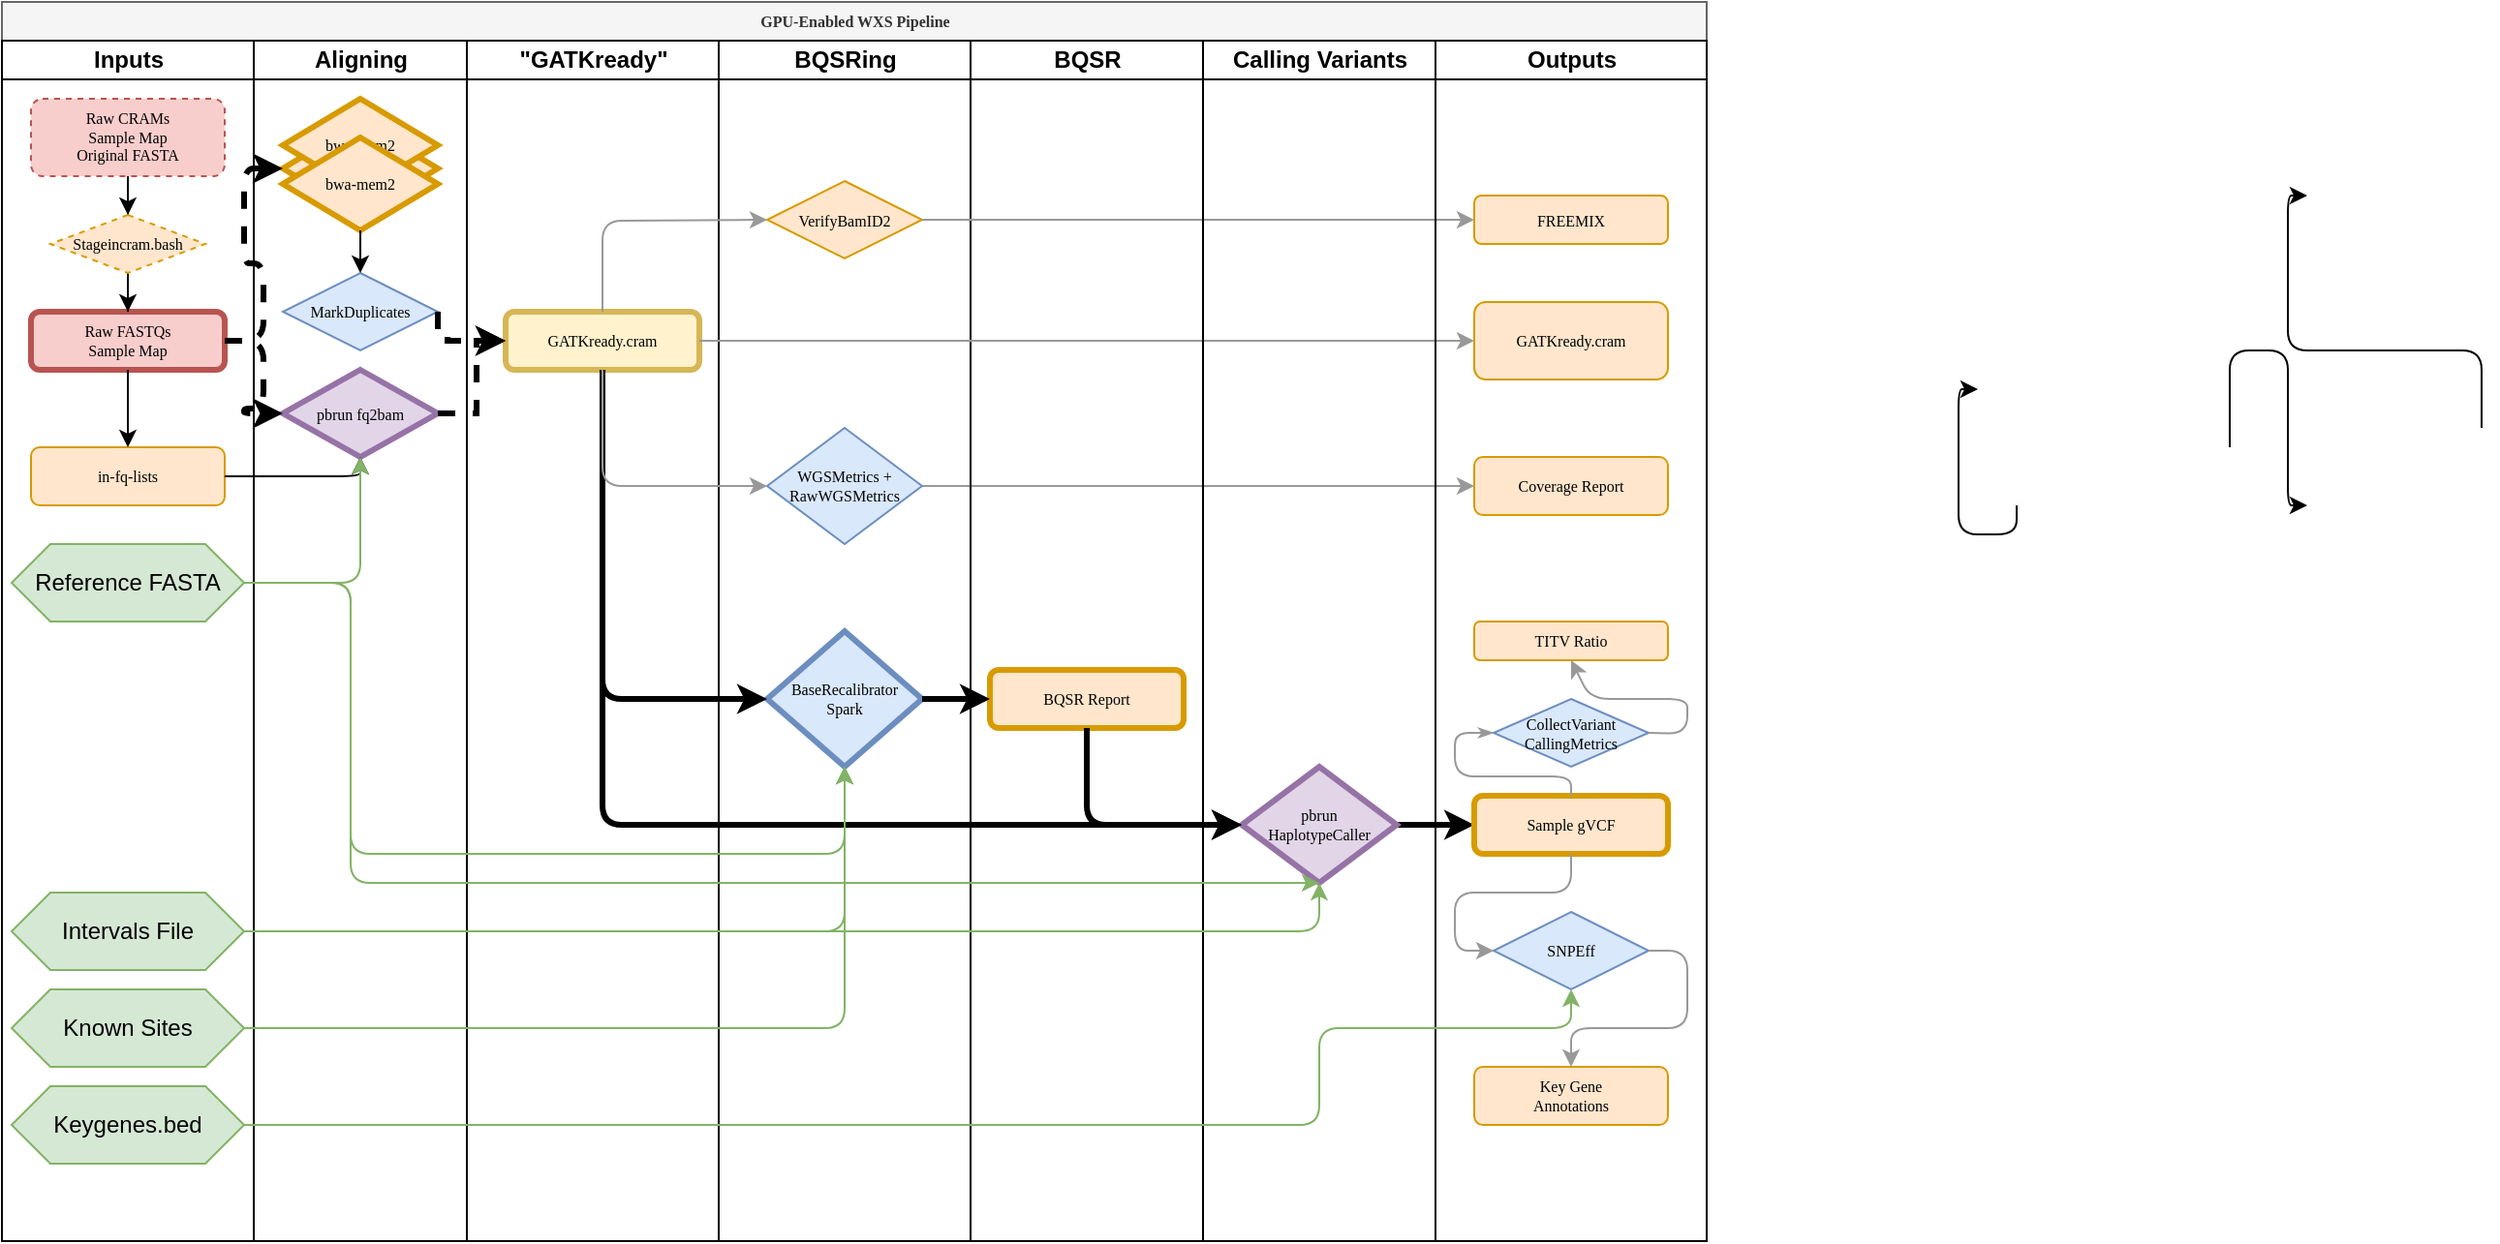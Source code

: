 <mxfile version="21.0.2" type="device"><diagram name="Page-1" id="74e2e168-ea6b-b213-b513-2b3c1d86103e"><mxGraphModel dx="1477" dy="626" grid="1" gridSize="10" guides="1" tooltips="1" connect="1" arrows="1" fold="1" page="1" pageScale="1" pageWidth="1100" pageHeight="850" background="none" math="0" shadow="0"><root><mxCell id="0"/><mxCell id="1" parent="0"/><mxCell id="77e6c97f196da883-1" value="GPU-Enabled WXS Pipeline" style="swimlane;html=1;childLayout=stackLayout;startSize=20;rounded=0;shadow=0;labelBackgroundColor=none;strokeWidth=1;fontFamily=Verdana;fontSize=8;align=center;fillColor=#f5f5f5;fontColor=#333333;strokeColor=#666666;" parent="1" vertex="1"><mxGeometry x="110" y="30" width="880" height="640" as="geometry"/></mxCell><mxCell id="77e6c97f196da883-2" value="Inputs" style="swimlane;html=1;startSize=20;" parent="77e6c97f196da883-1" vertex="1"><mxGeometry y="20" width="130" height="620" as="geometry"/></mxCell><mxCell id="Nnj7Wq_yGs6EVmE-nwQ6-4" value="" style="edgeStyle=orthogonalEdgeStyle;rounded=0;orthogonalLoop=1;jettySize=auto;html=1;dashed=1;dashPattern=1 1;" parent="77e6c97f196da883-2" source="77e6c97f196da883-8" target="Nnj7Wq_yGs6EVmE-nwQ6-1" edge="1"><mxGeometry relative="1" as="geometry"/></mxCell><mxCell id="77e6c97f196da883-8" value="Raw CRAMs&lt;br&gt;Sample Map&lt;br&gt;Original FASTA" style="rounded=1;whiteSpace=wrap;html=1;shadow=0;labelBackgroundColor=none;strokeWidth=1;fontFamily=Verdana;fontSize=8;align=center;dashed=1;fillColor=#f8cecc;strokeColor=#b85450;" parent="77e6c97f196da883-2" vertex="1"><mxGeometry x="15" y="30" width="100" height="40" as="geometry"/></mxCell><mxCell id="77e6c97f196da883-9" value="Raw FASTQs&lt;br&gt;Sample Map" style="rounded=1;whiteSpace=wrap;html=1;shadow=0;labelBackgroundColor=none;strokeWidth=3;fontFamily=Verdana;fontSize=8;align=center;fillColor=#f8cecc;strokeColor=#b85450;" parent="77e6c97f196da883-2" vertex="1"><mxGeometry x="15" y="140" width="100" height="30" as="geometry"/></mxCell><mxCell id="Nnj7Wq_yGs6EVmE-nwQ6-3" value="" style="edgeStyle=orthogonalEdgeStyle;rounded=0;orthogonalLoop=1;jettySize=auto;html=1;dashed=1;dashPattern=1 1;" parent="77e6c97f196da883-2" source="Nnj7Wq_yGs6EVmE-nwQ6-1" target="77e6c97f196da883-9" edge="1"><mxGeometry relative="1" as="geometry"/></mxCell><mxCell id="Nnj7Wq_yGs6EVmE-nwQ6-1" value="Stageincram.bash" style="rhombus;whiteSpace=wrap;html=1;rounded=0;shadow=0;labelBackgroundColor=none;strokeWidth=1;fontFamily=Verdana;fontSize=8;align=center;dashed=1;fillColor=#ffe6cc;strokeColor=#d79b00;" parent="77e6c97f196da883-2" vertex="1"><mxGeometry x="25" y="90" width="80" height="30" as="geometry"/></mxCell><mxCell id="Nnj7Wq_yGs6EVmE-nwQ6-7" value="in-fq-lists" style="rounded=1;whiteSpace=wrap;html=1;shadow=0;labelBackgroundColor=none;strokeWidth=1;fontFamily=Verdana;fontSize=8;align=center;fillColor=#ffe6cc;strokeColor=#d79b00;" parent="77e6c97f196da883-2" vertex="1"><mxGeometry x="15" y="210" width="100" height="30" as="geometry"/></mxCell><mxCell id="Nnj7Wq_yGs6EVmE-nwQ6-11" value="" style="endArrow=classic;html=1;rounded=0;exitX=0.5;exitY=1;exitDx=0;exitDy=0;entryX=0.5;entryY=0;entryDx=0;entryDy=0;" parent="77e6c97f196da883-2" source="77e6c97f196da883-9" target="Nnj7Wq_yGs6EVmE-nwQ6-7" edge="1"><mxGeometry width="50" height="50" relative="1" as="geometry"><mxPoint x="305" y="240" as="sourcePoint"/><mxPoint x="355" y="190" as="targetPoint"/><Array as="points"/></mxGeometry></mxCell><mxCell id="Nnj7Wq_yGs6EVmE-nwQ6-55" value="Reference FASTA" style="shape=hexagon;perimeter=hexagonPerimeter2;whiteSpace=wrap;html=1;fixedSize=1;fillColor=#d5e8d4;strokeColor=#82b366;" parent="77e6c97f196da883-2" vertex="1"><mxGeometry x="5" y="260" width="120" height="40" as="geometry"/></mxCell><mxCell id="Nnj7Wq_yGs6EVmE-nwQ6-56" value="Intervals File" style="shape=hexagon;perimeter=hexagonPerimeter2;whiteSpace=wrap;html=1;fixedSize=1;fillColor=#d5e8d4;strokeColor=#82b366;" parent="77e6c97f196da883-2" vertex="1"><mxGeometry x="5" y="440" width="120" height="40" as="geometry"/></mxCell><mxCell id="Nnj7Wq_yGs6EVmE-nwQ6-62" value="Known Sites" style="shape=hexagon;perimeter=hexagonPerimeter2;whiteSpace=wrap;html=1;fixedSize=1;fillColor=#d5e8d4;strokeColor=#82b366;" parent="77e6c97f196da883-2" vertex="1"><mxGeometry x="5" y="490" width="120" height="40" as="geometry"/></mxCell><mxCell id="Nnj7Wq_yGs6EVmE-nwQ6-66" value="Keygenes.bed" style="shape=hexagon;perimeter=hexagonPerimeter2;whiteSpace=wrap;html=1;fixedSize=1;fillColor=#d5e8d4;strokeColor=#82b366;" parent="77e6c97f196da883-2" vertex="1"><mxGeometry x="5" y="540" width="120" height="40" as="geometry"/></mxCell><mxCell id="Nnj7Wq_yGs6EVmE-nwQ6-24" value="" style="edgeStyle=orthogonalEdgeStyle;rounded=0;orthogonalLoop=1;jettySize=auto;html=1;fillColor=#f5f5f5;strokeColor=#999999;" parent="77e6c97f196da883-1" source="Nnj7Wq_yGs6EVmE-nwQ6-22" target="Nnj7Wq_yGs6EVmE-nwQ6-23" edge="1"><mxGeometry relative="1" as="geometry"/></mxCell><mxCell id="77e6c97f196da883-3" value="Aligning" style="swimlane;html=1;startSize=20;" parent="77e6c97f196da883-1" vertex="1"><mxGeometry x="130" y="20" width="110" height="620" as="geometry"/></mxCell><mxCell id="Nnj7Wq_yGs6EVmE-nwQ6-5" value="pbrun fq2bam" style="rhombus;whiteSpace=wrap;html=1;rounded=0;shadow=0;labelBackgroundColor=none;strokeWidth=3;fontFamily=Verdana;fontSize=8;align=center;fillColor=#e1d5e7;strokeColor=#9673a6;" parent="77e6c97f196da883-3" vertex="1"><mxGeometry x="15" y="170" width="80" height="45" as="geometry"/></mxCell><mxCell id="TSq1mU4a56lTS22iXald-4" value="bwa-mem2" style="rhombus;whiteSpace=wrap;html=1;rounded=0;shadow=0;labelBackgroundColor=none;strokeWidth=3;fontFamily=Verdana;fontSize=8;align=center;fillColor=#ffe6cc;strokeColor=#d79b00;" parent="77e6c97f196da883-3" vertex="1"><mxGeometry x="15" y="42" width="80" height="48" as="geometry"/></mxCell><mxCell id="xKvOOhsYieL9IacCuS3Y-2" value="bwa-mem2" style="rhombus;whiteSpace=wrap;html=1;rounded=0;shadow=0;labelBackgroundColor=none;strokeWidth=3;fontFamily=Verdana;fontSize=8;align=center;fillColor=#ffe6cc;strokeColor=#d79b00;" parent="77e6c97f196da883-3" vertex="1"><mxGeometry x="15" y="30" width="80" height="48" as="geometry"/></mxCell><mxCell id="xKvOOhsYieL9IacCuS3Y-3" value="bwa-mem2" style="rhombus;whiteSpace=wrap;html=1;rounded=0;shadow=0;labelBackgroundColor=none;strokeWidth=3;fontFamily=Verdana;fontSize=8;align=center;fillColor=#ffe6cc;strokeColor=#d79b00;" parent="77e6c97f196da883-3" vertex="1"><mxGeometry x="15" y="50" width="80" height="48" as="geometry"/></mxCell><mxCell id="xKvOOhsYieL9IacCuS3Y-5" value="MarkDuplicates" style="rhombus;whiteSpace=wrap;html=1;rounded=0;shadow=0;labelBackgroundColor=none;strokeWidth=1;fontFamily=Verdana;fontSize=8;align=center;fillColor=#dae8fc;strokeColor=#6c8ebf;" parent="77e6c97f196da883-3" vertex="1"><mxGeometry x="15" y="120" width="80" height="40" as="geometry"/></mxCell><mxCell id="xKvOOhsYieL9IacCuS3Y-4" style="edgeStyle=orthogonalEdgeStyle;rounded=0;orthogonalLoop=1;jettySize=auto;html=1;exitX=0.5;exitY=1;exitDx=0;exitDy=0;entryX=0.5;entryY=0;entryDx=0;entryDy=0;" parent="77e6c97f196da883-3" source="xKvOOhsYieL9IacCuS3Y-3" target="xKvOOhsYieL9IacCuS3Y-5" edge="1"><mxGeometry relative="1" as="geometry"><mxPoint x="55" y="120" as="targetPoint"/></mxGeometry></mxCell><mxCell id="77e6c97f196da883-4" value="&quot;GATKready&quot;" style="swimlane;html=1;startSize=20;" parent="77e6c97f196da883-1" vertex="1"><mxGeometry x="240" y="20" width="130" height="620" as="geometry"/></mxCell><mxCell id="Nnj7Wq_yGs6EVmE-nwQ6-12" value="GATKready.cram" style="rounded=1;whiteSpace=wrap;html=1;shadow=0;labelBackgroundColor=none;strokeWidth=3;fontFamily=Verdana;fontSize=8;align=center;fillColor=#fff2cc;strokeColor=#d6b656;" parent="77e6c97f196da883-4" vertex="1"><mxGeometry x="20" y="140" width="100" height="30" as="geometry"/></mxCell><mxCell id="77e6c97f196da883-5" value="BQSRing" style="swimlane;html=1;startSize=20;" parent="77e6c97f196da883-1" vertex="1"><mxGeometry x="370" y="20" width="130" height="620" as="geometry"/></mxCell><mxCell id="Nnj7Wq_yGs6EVmE-nwQ6-36" style="edgeStyle=orthogonalEdgeStyle;rounded=1;orthogonalLoop=1;jettySize=auto;html=1;exitX=0.5;exitY=1;exitDx=0;exitDy=0;" parent="77e6c97f196da883-5" edge="1"><mxGeometry relative="1" as="geometry"><mxPoint x="80" y="440" as="sourcePoint"/><mxPoint x="80" y="440" as="targetPoint"/></mxGeometry></mxCell><mxCell id="Nnj7Wq_yGs6EVmE-nwQ6-22" value="WGSMetrics + RawWGSMetrics" style="rhombus;whiteSpace=wrap;html=1;rounded=0;shadow=0;labelBackgroundColor=none;strokeWidth=1;fontFamily=Verdana;fontSize=8;align=center;fillColor=#dae8fc;strokeColor=#6c8ebf;" parent="77e6c97f196da883-5" vertex="1"><mxGeometry x="25" y="200" width="80" height="60" as="geometry"/></mxCell><mxCell id="Nnj7Wq_yGs6EVmE-nwQ6-17" value="BaseRecalibrator&lt;br&gt;Spark" style="rhombus;whiteSpace=wrap;html=1;rounded=0;shadow=0;labelBackgroundColor=none;strokeWidth=3;fontFamily=Verdana;fontSize=8;align=center;fillColor=#dae8fc;strokeColor=#6c8ebf;" parent="77e6c97f196da883-5" vertex="1"><mxGeometry x="25" y="305" width="80" height="70" as="geometry"/></mxCell><mxCell id="Nnj7Wq_yGs6EVmE-nwQ6-28" value="VerifyBamID2" style="rhombus;whiteSpace=wrap;html=1;rounded=0;shadow=0;labelBackgroundColor=none;strokeWidth=1;fontFamily=Verdana;fontSize=8;align=center;fillColor=#ffe6cc;strokeColor=#d79b00;" parent="77e6c97f196da883-5" vertex="1"><mxGeometry x="25" y="72.5" width="80" height="40" as="geometry"/></mxCell><mxCell id="77e6c97f196da883-6" value="BQSR" style="swimlane;html=1;startSize=20;" parent="77e6c97f196da883-1" vertex="1"><mxGeometry x="500" y="20" width="120" height="620" as="geometry"/></mxCell><mxCell id="Nnj7Wq_yGs6EVmE-nwQ6-25" value="BQSR Report" style="rounded=1;whiteSpace=wrap;html=1;shadow=0;labelBackgroundColor=none;strokeWidth=3;fontFamily=Verdana;fontSize=8;align=center;fillColor=#ffe6cc;strokeColor=#d79b00;" parent="77e6c97f196da883-6" vertex="1"><mxGeometry x="10" y="325" width="100" height="30" as="geometry"/></mxCell><mxCell id="Nnj7Wq_yGs6EVmE-nwQ6-13" value="" style="edgeStyle=orthogonalEdgeStyle;rounded=0;orthogonalLoop=1;jettySize=auto;html=1;strokeWidth=3;dashed=1;" parent="77e6c97f196da883-1" source="Nnj7Wq_yGs6EVmE-nwQ6-5" target="Nnj7Wq_yGs6EVmE-nwQ6-12" edge="1"><mxGeometry relative="1" as="geometry"/></mxCell><mxCell id="Nnj7Wq_yGs6EVmE-nwQ6-19" value="" style="edgeStyle=orthogonalEdgeStyle;rounded=0;orthogonalLoop=1;jettySize=auto;html=1;fillColor=#f5f5f5;strokeColor=#999999;exitX=1;exitY=0.5;exitDx=0;exitDy=0;" parent="77e6c97f196da883-1" source="Nnj7Wq_yGs6EVmE-nwQ6-12" target="77e6c97f196da883-12" edge="1"><mxGeometry relative="1" as="geometry"><mxPoint x="475" y="175" as="sourcePoint"/></mxGeometry></mxCell><mxCell id="Nnj7Wq_yGs6EVmE-nwQ6-26" value="" style="edgeStyle=orthogonalEdgeStyle;rounded=0;orthogonalLoop=1;jettySize=auto;html=1;strokeWidth=3;" parent="77e6c97f196da883-1" source="Nnj7Wq_yGs6EVmE-nwQ6-17" target="Nnj7Wq_yGs6EVmE-nwQ6-25" edge="1"><mxGeometry relative="1" as="geometry"/></mxCell><mxCell id="Nnj7Wq_yGs6EVmE-nwQ6-32" value="" style="edgeStyle=orthogonalEdgeStyle;rounded=0;orthogonalLoop=1;jettySize=auto;html=1;strokeColor=#999999;" parent="77e6c97f196da883-1" source="Nnj7Wq_yGs6EVmE-nwQ6-28" target="Nnj7Wq_yGs6EVmE-nwQ6-31" edge="1"><mxGeometry relative="1" as="geometry"/></mxCell><mxCell id="Nnj7Wq_yGs6EVmE-nwQ6-37" value="" style="edgeStyle=orthogonalEdgeStyle;rounded=1;orthogonalLoop=1;jettySize=auto;html=1;strokeWidth=3;" parent="77e6c97f196da883-1" source="Nnj7Wq_yGs6EVmE-nwQ6-33" target="77e6c97f196da883-15" edge="1"><mxGeometry relative="1" as="geometry"/></mxCell><mxCell id="Nnj7Wq_yGs6EVmE-nwQ6-18" value="" style="edgeStyle=orthogonalEdgeStyle;rounded=1;orthogonalLoop=1;jettySize=auto;html=1;entryX=0;entryY=0.5;entryDx=0;entryDy=0;strokeWidth=3;" parent="77e6c97f196da883-1" source="Nnj7Wq_yGs6EVmE-nwQ6-12" target="Nnj7Wq_yGs6EVmE-nwQ6-17" edge="1"><mxGeometry relative="1" as="geometry"><Array as="points"><mxPoint x="310" y="360"/></Array></mxGeometry></mxCell><mxCell id="Nnj7Wq_yGs6EVmE-nwQ6-8" value="" style="endArrow=classic;html=1;rounded=1;exitX=1;exitY=0.5;exitDx=0;exitDy=0;entryX=0.5;entryY=1;entryDx=0;entryDy=0;" parent="77e6c97f196da883-1" source="Nnj7Wq_yGs6EVmE-nwQ6-7" target="Nnj7Wq_yGs6EVmE-nwQ6-5" edge="1"><mxGeometry width="50" height="50" relative="1" as="geometry"><mxPoint x="310" y="270" as="sourcePoint"/><mxPoint x="360" y="220" as="targetPoint"/><Array as="points"><mxPoint x="185" y="245"/></Array></mxGeometry></mxCell><mxCell id="77e6c97f196da883-7" value="Calling Variants" style="swimlane;html=1;startSize=20;" parent="77e6c97f196da883-1" vertex="1"><mxGeometry x="620" y="20" width="120" height="620" as="geometry"/></mxCell><mxCell id="Nnj7Wq_yGs6EVmE-nwQ6-33" value="pbrun&lt;br&gt;HaplotypeCaller" style="rhombus;whiteSpace=wrap;html=1;rounded=0;shadow=0;labelBackgroundColor=none;strokeWidth=3;fontFamily=Verdana;fontSize=8;align=center;fillColor=#e1d5e7;strokeColor=#9673a6;" parent="77e6c97f196da883-7" vertex="1"><mxGeometry x="20" y="375" width="80" height="60" as="geometry"/></mxCell><mxCell id="Nnj7Wq_yGs6EVmE-nwQ6-35" value="" style="endArrow=classic;html=1;rounded=1;exitX=0.5;exitY=1;exitDx=0;exitDy=0;entryX=0;entryY=0.5;entryDx=0;entryDy=0;strokeWidth=3;" parent="77e6c97f196da883-1" source="Nnj7Wq_yGs6EVmE-nwQ6-12" target="Nnj7Wq_yGs6EVmE-nwQ6-33" edge="1"><mxGeometry width="50" height="50" relative="1" as="geometry"><mxPoint x="310" y="280" as="sourcePoint"/><mxPoint x="190" y="420" as="targetPoint"/><Array as="points"><mxPoint x="310" y="425"/></Array></mxGeometry></mxCell><mxCell id="Nnj7Wq_yGs6EVmE-nwQ6-34" value="" style="edgeStyle=orthogonalEdgeStyle;rounded=1;orthogonalLoop=1;jettySize=auto;html=1;strokeWidth=3;" parent="77e6c97f196da883-1" source="Nnj7Wq_yGs6EVmE-nwQ6-25" target="Nnj7Wq_yGs6EVmE-nwQ6-33" edge="1"><mxGeometry relative="1" as="geometry"><Array as="points"><mxPoint x="560" y="425"/></Array></mxGeometry></mxCell><mxCell id="Nnj7Wq_yGs6EVmE-nwQ6-51" value="" style="edgeStyle=orthogonalEdgeStyle;rounded=1;orthogonalLoop=1;jettySize=auto;html=1;strokeWidth=3;dashed=1;" parent="77e6c97f196da883-1" source="77e6c97f196da883-9" target="Nnj7Wq_yGs6EVmE-nwQ6-5" edge="1"><mxGeometry relative="1" as="geometry"/></mxCell><mxCell id="Nnj7Wq_yGs6EVmE-nwQ6-44" value="Outputs" style="swimlane;html=1;startSize=20;" parent="77e6c97f196da883-1" vertex="1"><mxGeometry x="740" y="20" width="140" height="620" as="geometry"/></mxCell><mxCell id="77e6c97f196da883-15" value="Sample gVCF" style="rounded=1;whiteSpace=wrap;html=1;shadow=0;labelBackgroundColor=none;strokeWidth=3;fontFamily=Verdana;fontSize=8;align=center;fillColor=#ffe6cc;strokeColor=#d79b00;" parent="Nnj7Wq_yGs6EVmE-nwQ6-44" vertex="1"><mxGeometry x="20" y="390" width="100" height="30" as="geometry"/></mxCell><mxCell id="77e6c97f196da883-18" value="TITV Ratio" style="rounded=1;whiteSpace=wrap;html=1;shadow=0;labelBackgroundColor=none;strokeWidth=1;fontFamily=Verdana;fontSize=8;align=center;fillColor=#ffe6cc;strokeColor=#d79b00;" parent="Nnj7Wq_yGs6EVmE-nwQ6-44" vertex="1"><mxGeometry x="20" y="300" width="100" height="20" as="geometry"/></mxCell><mxCell id="Nnj7Wq_yGs6EVmE-nwQ6-23" value="Coverage Report" style="rounded=1;whiteSpace=wrap;html=1;shadow=0;labelBackgroundColor=none;strokeWidth=1;fontFamily=Verdana;fontSize=8;align=center;fillColor=#ffe6cc;strokeColor=#d79b00;" parent="Nnj7Wq_yGs6EVmE-nwQ6-44" vertex="1"><mxGeometry x="20" y="215" width="100" height="30" as="geometry"/></mxCell><mxCell id="77e6c97f196da883-12" value="GATKready.cram" style="rounded=1;whiteSpace=wrap;html=1;shadow=0;labelBackgroundColor=none;strokeWidth=1;fontFamily=Verdana;fontSize=8;align=center;fillColor=#ffe6cc;strokeColor=#d79b00;" parent="Nnj7Wq_yGs6EVmE-nwQ6-44" vertex="1"><mxGeometry x="20" y="135" width="100" height="40" as="geometry"/></mxCell><mxCell id="Nnj7Wq_yGs6EVmE-nwQ6-31" value="FREEMIX" style="rounded=1;whiteSpace=wrap;html=1;shadow=0;labelBackgroundColor=none;strokeWidth=1;fontFamily=Verdana;fontSize=8;align=center;fillColor=#ffe6cc;strokeColor=#d79b00;" parent="Nnj7Wq_yGs6EVmE-nwQ6-44" vertex="1"><mxGeometry x="20" y="80" width="100" height="25" as="geometry"/></mxCell><mxCell id="Nnj7Wq_yGs6EVmE-nwQ6-68" value="Key Gene &lt;br&gt;Annotations" style="rounded=1;whiteSpace=wrap;html=1;shadow=0;labelBackgroundColor=none;strokeWidth=1;fontFamily=Verdana;fontSize=8;align=center;fillColor=#ffe6cc;strokeColor=#d79b00;" parent="Nnj7Wq_yGs6EVmE-nwQ6-44" vertex="1"><mxGeometry x="20" y="530" width="100" height="30" as="geometry"/></mxCell><mxCell id="77e6c97f196da883-16" value="CollectVariant CallingMetrics" style="rhombus;whiteSpace=wrap;html=1;rounded=0;shadow=0;labelBackgroundColor=none;strokeWidth=1;fontFamily=Verdana;fontSize=8;align=center;fillColor=#dae8fc;strokeColor=#6c8ebf;" parent="Nnj7Wq_yGs6EVmE-nwQ6-44" vertex="1"><mxGeometry x="30" y="340" width="80" height="35" as="geometry"/></mxCell><mxCell id="107ba76e4e335f99-1" style="edgeStyle=orthogonalEdgeStyle;rounded=1;html=1;labelBackgroundColor=none;startArrow=none;startFill=0;startSize=5;endArrow=classicThin;endFill=1;endSize=5;jettySize=auto;orthogonalLoop=1;strokeWidth=1;fontFamily=Verdana;fontSize=8;exitX=0.5;exitY=0;exitDx=0;exitDy=0;strokeColor=#999999;entryX=0;entryY=0.5;entryDx=0;entryDy=0;" parent="Nnj7Wq_yGs6EVmE-nwQ6-44" source="77e6c97f196da883-15" target="77e6c97f196da883-16" edge="1"><mxGeometry relative="1" as="geometry"><mxPoint x="-130" y="420" as="targetPoint"/><Array as="points"><mxPoint x="70" y="380"/><mxPoint x="10" y="380"/><mxPoint x="10" y="358"/></Array></mxGeometry></mxCell><mxCell id="Nnj7Wq_yGs6EVmE-nwQ6-71" value="" style="endArrow=classic;html=1;rounded=1;strokeColor=#999999;strokeWidth=1;exitX=1;exitY=0.5;exitDx=0;exitDy=0;entryX=0.5;entryY=1;entryDx=0;entryDy=0;" parent="Nnj7Wq_yGs6EVmE-nwQ6-44" source="77e6c97f196da883-16" target="77e6c97f196da883-18" edge="1"><mxGeometry width="50" height="50" relative="1" as="geometry"><mxPoint x="-250" y="380" as="sourcePoint"/><mxPoint x="-200" y="330" as="targetPoint"/><Array as="points"><mxPoint x="130" y="358"/><mxPoint x="130" y="340"/><mxPoint x="110" y="340"/><mxPoint x="80" y="340"/></Array></mxGeometry></mxCell><mxCell id="Nnj7Wq_yGs6EVmE-nwQ6-64" value="SNPEff" style="rhombus;whiteSpace=wrap;html=1;rounded=0;shadow=0;labelBackgroundColor=none;strokeWidth=1;fontFamily=Verdana;fontSize=8;align=center;fillColor=#dae8fc;strokeColor=#6c8ebf;" parent="Nnj7Wq_yGs6EVmE-nwQ6-44" vertex="1"><mxGeometry x="30" y="450" width="80" height="40" as="geometry"/></mxCell><mxCell id="Nnj7Wq_yGs6EVmE-nwQ6-69" value="" style="edgeStyle=orthogonalEdgeStyle;rounded=1;orthogonalLoop=1;jettySize=auto;html=1;strokeColor=#999999;strokeWidth=1;exitX=1;exitY=0.5;exitDx=0;exitDy=0;" parent="Nnj7Wq_yGs6EVmE-nwQ6-44" source="Nnj7Wq_yGs6EVmE-nwQ6-64" target="Nnj7Wq_yGs6EVmE-nwQ6-68" edge="1"><mxGeometry relative="1" as="geometry"/></mxCell><mxCell id="Nnj7Wq_yGs6EVmE-nwQ6-72" value="" style="endArrow=classic;html=1;rounded=1;strokeColor=#999999;strokeWidth=1;exitX=0.5;exitY=1;exitDx=0;exitDy=0;entryX=0;entryY=0.5;entryDx=0;entryDy=0;" parent="Nnj7Wq_yGs6EVmE-nwQ6-44" source="77e6c97f196da883-15" target="Nnj7Wq_yGs6EVmE-nwQ6-64" edge="1"><mxGeometry width="50" height="50" relative="1" as="geometry"><mxPoint x="-230" y="490" as="sourcePoint"/><mxPoint x="-180" y="440" as="targetPoint"/><Array as="points"><mxPoint x="70" y="440"/><mxPoint x="10" y="440"/><mxPoint x="10" y="470"/></Array></mxGeometry></mxCell><mxCell id="Nnj7Wq_yGs6EVmE-nwQ6-57" value="" style="endArrow=classic;html=1;rounded=1;exitX=1;exitY=0.5;exitDx=0;exitDy=0;entryX=0.5;entryY=1;entryDx=0;entryDy=0;fillColor=#d5e8d4;strokeColor=#82b366;" parent="77e6c97f196da883-1" source="Nnj7Wq_yGs6EVmE-nwQ6-56" target="Nnj7Wq_yGs6EVmE-nwQ6-17" edge="1"><mxGeometry width="50" height="50" relative="1" as="geometry"><mxPoint x="290" y="230" as="sourcePoint"/><mxPoint x="340" y="180" as="targetPoint"/><Array as="points"><mxPoint x="435" y="480"/></Array></mxGeometry></mxCell><mxCell id="Nnj7Wq_yGs6EVmE-nwQ6-58" value="" style="endArrow=classic;html=1;rounded=1;exitX=1;exitY=0.5;exitDx=0;exitDy=0;entryX=0.5;entryY=1;entryDx=0;entryDy=0;fillColor=#d5e8d4;strokeColor=#82b366;" parent="77e6c97f196da883-1" source="Nnj7Wq_yGs6EVmE-nwQ6-55" target="Nnj7Wq_yGs6EVmE-nwQ6-5" edge="1"><mxGeometry width="50" height="50" relative="1" as="geometry"><mxPoint x="290" y="230" as="sourcePoint"/><mxPoint x="340" y="180" as="targetPoint"/><Array as="points"><mxPoint x="185" y="300"/></Array></mxGeometry></mxCell><mxCell id="Nnj7Wq_yGs6EVmE-nwQ6-59" value="" style="endArrow=classic;html=1;rounded=1;exitX=1;exitY=0.5;exitDx=0;exitDy=0;entryX=0.5;entryY=1;entryDx=0;entryDy=0;fillColor=#d5e8d4;strokeColor=#82b366;" parent="77e6c97f196da883-1" source="Nnj7Wq_yGs6EVmE-nwQ6-55" target="Nnj7Wq_yGs6EVmE-nwQ6-17" edge="1"><mxGeometry width="50" height="50" relative="1" as="geometry"><mxPoint x="290" y="230" as="sourcePoint"/><mxPoint x="435" y="400" as="targetPoint"/><Array as="points"><mxPoint x="180" y="300"/><mxPoint x="180" y="440"/><mxPoint x="435" y="440"/></Array></mxGeometry></mxCell><mxCell id="Nnj7Wq_yGs6EVmE-nwQ6-60" value="" style="endArrow=classic;html=1;rounded=1;exitX=1;exitY=0.5;exitDx=0;exitDy=0;entryX=0.5;entryY=1;entryDx=0;entryDy=0;fillColor=#d5e8d4;strokeColor=#82b366;" parent="77e6c97f196da883-1" source="Nnj7Wq_yGs6EVmE-nwQ6-55" target="Nnj7Wq_yGs6EVmE-nwQ6-33" edge="1"><mxGeometry width="50" height="50" relative="1" as="geometry"><mxPoint x="290" y="410" as="sourcePoint"/><mxPoint x="340" y="360" as="targetPoint"/><Array as="points"><mxPoint x="180" y="300"/><mxPoint x="180" y="455"/></Array></mxGeometry></mxCell><mxCell id="Nnj7Wq_yGs6EVmE-nwQ6-61" value="" style="endArrow=classic;html=1;rounded=1;exitX=1;exitY=0.5;exitDx=0;exitDy=0;entryX=0.5;entryY=1;entryDx=0;entryDy=0;fillColor=#d5e8d4;strokeColor=#82b366;" parent="77e6c97f196da883-1" source="Nnj7Wq_yGs6EVmE-nwQ6-56" target="Nnj7Wq_yGs6EVmE-nwQ6-33" edge="1"><mxGeometry width="50" height="50" relative="1" as="geometry"><mxPoint x="290" y="410" as="sourcePoint"/><mxPoint x="340" y="360" as="targetPoint"/><Array as="points"><mxPoint x="680" y="480"/></Array></mxGeometry></mxCell><mxCell id="Nnj7Wq_yGs6EVmE-nwQ6-63" value="" style="endArrow=classic;html=1;rounded=1;strokeColor=#82b366;strokeWidth=1;fillColor=#d5e8d4;exitX=1;exitY=0.5;exitDx=0;exitDy=0;entryX=0.5;entryY=1;entryDx=0;entryDy=0;" parent="77e6c97f196da883-1" source="Nnj7Wq_yGs6EVmE-nwQ6-62" target="Nnj7Wq_yGs6EVmE-nwQ6-17" edge="1"><mxGeometry width="50" height="50" relative="1" as="geometry"><mxPoint x="350" y="410" as="sourcePoint"/><mxPoint x="400" y="360" as="targetPoint"/><Array as="points"><mxPoint x="435" y="530"/></Array></mxGeometry></mxCell><mxCell id="Nnj7Wq_yGs6EVmE-nwQ6-67" value="" style="endArrow=classic;html=1;rounded=1;strokeColor=#82b366;strokeWidth=1;fillColor=#d5e8d4;exitX=1;exitY=0.5;exitDx=0;exitDy=0;entryX=0.5;entryY=1;entryDx=0;entryDy=0;" parent="77e6c97f196da883-1" source="Nnj7Wq_yGs6EVmE-nwQ6-66" target="Nnj7Wq_yGs6EVmE-nwQ6-64" edge="1"><mxGeometry width="50" height="50" relative="1" as="geometry"><mxPoint x="245" y="570" as="sourcePoint"/><mxPoint x="555" y="435" as="targetPoint"/><Array as="points"><mxPoint x="680" y="580"/><mxPoint x="680" y="530"/><mxPoint x="810" y="530"/></Array></mxGeometry></mxCell><mxCell id="TSq1mU4a56lTS22iXald-2" value="" style="edgeStyle=orthogonalEdgeStyle;rounded=1;orthogonalLoop=1;jettySize=auto;html=1;strokeWidth=3;exitX=1;exitY=0.5;exitDx=0;exitDy=0;entryX=0;entryY=0.5;entryDx=0;entryDy=0;dashed=1;" parent="77e6c97f196da883-1" source="77e6c97f196da883-9" target="TSq1mU4a56lTS22iXald-4" edge="1"><mxGeometry relative="1" as="geometry"><mxPoint x="115" y="122" as="sourcePoint"/><mxPoint x="145" y="122" as="targetPoint"/></mxGeometry></mxCell><mxCell id="TSq1mU4a56lTS22iXald-5" value="" style="edgeStyle=orthogonalEdgeStyle;rounded=0;orthogonalLoop=1;jettySize=auto;html=1;strokeWidth=3;exitX=1;exitY=0.5;exitDx=0;exitDy=0;entryX=0;entryY=0.5;entryDx=0;entryDy=0;dashed=1;" parent="77e6c97f196da883-1" source="xKvOOhsYieL9IacCuS3Y-5" target="Nnj7Wq_yGs6EVmE-nwQ6-12" edge="1"><mxGeometry relative="1" as="geometry"><mxPoint x="280" y="110" as="sourcePoint"/><mxPoint x="315" y="110" as="targetPoint"/><Array as="points"><mxPoint x="225" y="170"/><mxPoint x="230" y="170"/><mxPoint x="230" y="175"/></Array></mxGeometry></mxCell><mxCell id="Nnj7Wq_yGs6EVmE-nwQ6-30" value="" style="endArrow=classic;html=1;rounded=1;entryX=0;entryY=0.5;entryDx=0;entryDy=0;strokeColor=#999999;exitX=0.5;exitY=0;exitDx=0;exitDy=0;" parent="77e6c97f196da883-1" source="Nnj7Wq_yGs6EVmE-nwQ6-12" target="Nnj7Wq_yGs6EVmE-nwQ6-28" edge="1"><mxGeometry width="50" height="50" relative="1" as="geometry"><mxPoint x="570" y="133" as="sourcePoint"/><mxPoint x="150" y="230" as="targetPoint"/><Array as="points"><mxPoint x="310" y="113"/></Array></mxGeometry></mxCell><mxCell id="xKvOOhsYieL9IacCuS3Y-32" value="" style="edgeStyle=orthogonalEdgeStyle;rounded=1;orthogonalLoop=1;jettySize=auto;html=1;entryX=0;entryY=0.25;entryDx=0;entryDy=0;entryPerimeter=0;" parent="77e6c97f196da883-1" source="xKvOOhsYieL9IacCuS3Y-30" edge="1"><mxGeometry relative="1" as="geometry"><Array as="points"><mxPoint x="1010" y="160"/></Array><mxPoint x="1020" y="160" as="targetPoint"/></mxGeometry></mxCell><mxCell id="xKvOOhsYieL9IacCuS3Y-117" value="" style="edgeStyle=orthogonalEdgeStyle;rounded=1;orthogonalLoop=1;jettySize=auto;html=1;entryX=0;entryY=0.75;entryDx=0;entryDy=0;entryPerimeter=0;exitX=1;exitY=0.5;exitDx=0;exitDy=0;" parent="77e6c97f196da883-1" source="xKvOOhsYieL9IacCuS3Y-24" edge="1"><mxGeometry relative="1" as="geometry"><mxPoint x="1040" y="260" as="sourcePoint"/><mxPoint x="1020" y="200" as="targetPoint"/><Array as="points"><mxPoint x="1010" y="275"/><mxPoint x="1010" y="200"/></Array></mxGeometry></mxCell><mxCell id="xKvOOhsYieL9IacCuS3Y-121" value="" style="edgeStyle=orthogonalEdgeStyle;rounded=1;orthogonalLoop=1;jettySize=auto;html=1;exitX=1;exitY=0.5;exitDx=0;exitDy=0;entryX=0;entryY=0.5;entryDx=0;entryDy=0;" parent="77e6c97f196da883-1" source="xKvOOhsYieL9IacCuS3Y-31" edge="1"><mxGeometry relative="1" as="geometry"><mxPoint x="1280" y="220" as="sourcePoint"/><mxPoint x="1190" y="100.0" as="targetPoint"/><Array as="points"><mxPoint x="1180" y="180"/><mxPoint x="1180" y="100"/></Array></mxGeometry></mxCell><mxCell id="xKvOOhsYieL9IacCuS3Y-122" value="" style="edgeStyle=orthogonalEdgeStyle;rounded=1;orthogonalLoop=1;jettySize=auto;html=1;entryX=0;entryY=0.5;entryDx=0;entryDy=0;exitX=1;exitY=0.5;exitDx=0;exitDy=0;" parent="77e6c97f196da883-1" source="xKvOOhsYieL9IacCuS3Y-31" edge="1"><mxGeometry relative="1" as="geometry"><mxPoint x="1150" y="230" as="sourcePoint"/><mxPoint x="1190" y="260" as="targetPoint"/><Array as="points"><mxPoint x="1180" y="180"/><mxPoint x="1180" y="260"/></Array></mxGeometry></mxCell><mxCell id="xKvOOhsYieL9IacCuS3Y-133" value="" style="edgeStyle=orthogonalEdgeStyle;rounded=1;orthogonalLoop=1;jettySize=auto;html=1;" parent="77e6c97f196da883-1" source="xKvOOhsYieL9IacCuS3Y-123" edge="1"><mxGeometry relative="1" as="geometry"><mxPoint x="1460.0" y="100.0" as="targetPoint"/></mxGeometry></mxCell><mxCell id="xKvOOhsYieL9IacCuS3Y-134" value="" style="edgeStyle=orthogonalEdgeStyle;rounded=1;orthogonalLoop=1;jettySize=auto;html=1;" parent="77e6c97f196da883-1" source="xKvOOhsYieL9IacCuS3Y-124" edge="1"><mxGeometry relative="1" as="geometry"><mxPoint x="1460.0" y="180" as="targetPoint"/></mxGeometry></mxCell><mxCell id="xKvOOhsYieL9IacCuS3Y-135" value="" style="edgeStyle=orthogonalEdgeStyle;rounded=1;orthogonalLoop=1;jettySize=auto;html=1;" parent="77e6c97f196da883-1" source="xKvOOhsYieL9IacCuS3Y-125" edge="1"><mxGeometry relative="1" as="geometry"><mxPoint x="1460.0" y="260" as="targetPoint"/></mxGeometry></mxCell><mxCell id="xKvOOhsYieL9IacCuS3Y-140" value="" style="edgeStyle=orthogonalEdgeStyle;rounded=1;orthogonalLoop=1;jettySize=auto;html=1;" parent="77e6c97f196da883-1" target="xKvOOhsYieL9IacCuS3Y-137" edge="1"><mxGeometry relative="1" as="geometry"><mxPoint x="1560.0" y="100" as="sourcePoint"/></mxGeometry></mxCell><mxCell id="xKvOOhsYieL9IacCuS3Y-191" style="edgeStyle=orthogonalEdgeStyle;rounded=1;orthogonalLoop=1;jettySize=auto;html=1;exitX=1;exitY=0.5;exitDx=0;exitDy=0;entryX=0;entryY=0.5;entryDx=0;entryDy=0;" parent="77e6c97f196da883-1" target="xKvOOhsYieL9IacCuS3Y-190" edge="1"><mxGeometry relative="1" as="geometry"><Array as="points"><mxPoint x="1730" y="590"/><mxPoint x="1730" y="485"/></Array><mxPoint x="1700.0" y="590" as="sourcePoint"/></mxGeometry></mxCell><mxCell id="Nnj7Wq_yGs6EVmE-nwQ6-53" value="" style="endArrow=classic;html=1;rounded=1;entryX=0;entryY=0.5;entryDx=0;entryDy=0;fillColor=#f5f5f5;strokeColor=#999999;" parent="1" target="Nnj7Wq_yGs6EVmE-nwQ6-22" edge="1"><mxGeometry width="50" height="50" relative="1" as="geometry"><mxPoint x="420" y="220" as="sourcePoint"/><mxPoint x="670" y="180" as="targetPoint"/><Array as="points"><mxPoint x="420" y="280"/></Array></mxGeometry></mxCell><mxCell id="xKvOOhsYieL9IacCuS3Y-1" style="edgeStyle=orthogonalEdgeStyle;rounded=0;orthogonalLoop=1;jettySize=auto;html=1;exitX=1;exitY=0.5;exitDx=0;exitDy=0;" parent="1" source="Nnj7Wq_yGs6EVmE-nwQ6-1" edge="1"><mxGeometry relative="1" as="geometry"><mxPoint x="215" y="155" as="targetPoint"/></mxGeometry></mxCell></root></mxGraphModel></diagram></mxfile>